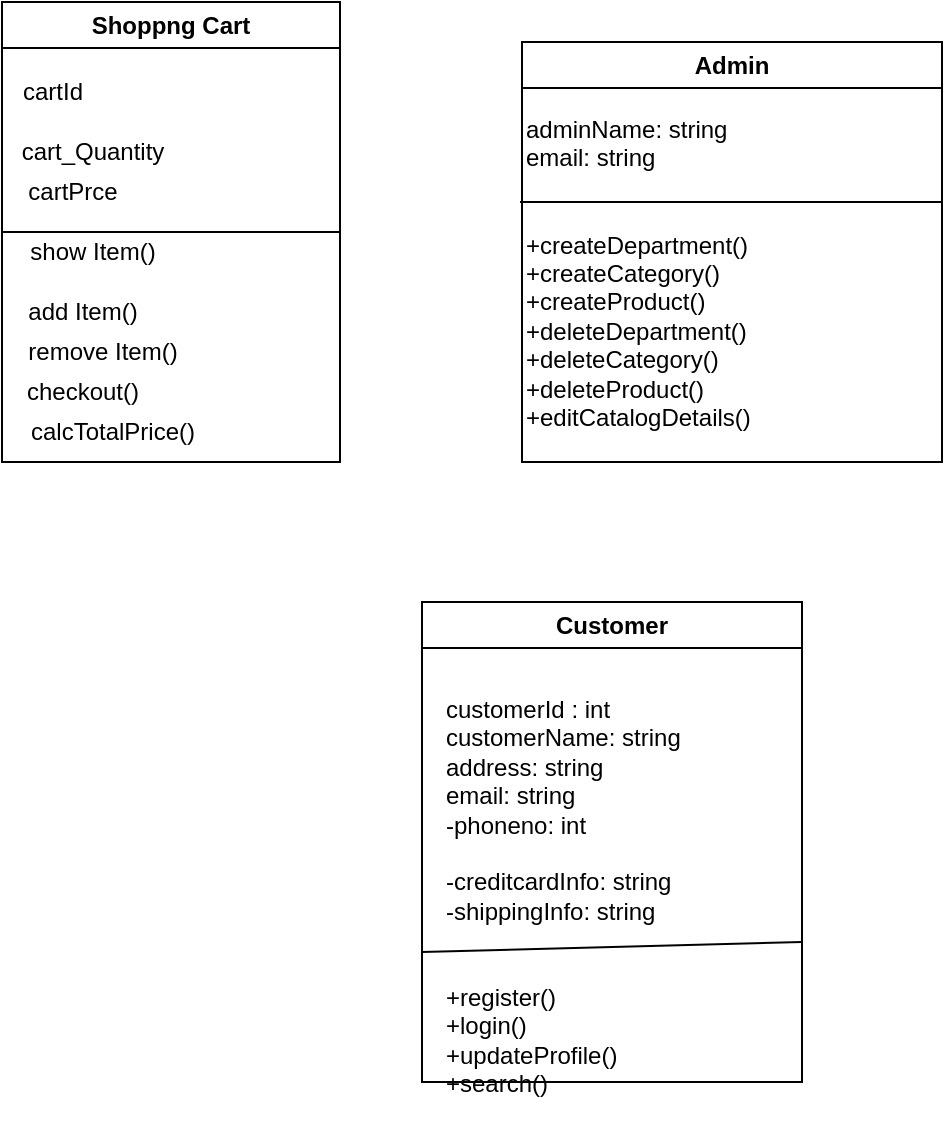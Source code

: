 <mxfile version="21.1.7" type="device">
  <diagram name="Page-1" id="Q_NLSAYgS1TD1FtzC5sk">
    <mxGraphModel dx="1050" dy="558" grid="1" gridSize="10" guides="1" tooltips="1" connect="1" arrows="1" fold="1" page="1" pageScale="1" pageWidth="850" pageHeight="1100" math="0" shadow="0">
      <root>
        <mxCell id="0" />
        <mxCell id="1" parent="0" />
        <mxCell id="8WrpZYbNXLEYwCHwa77f-1" value="Shoppng Cart" style="swimlane;whiteSpace=wrap;html=1;startSize=23;" parent="1" vertex="1">
          <mxGeometry x="100" y="230" width="169" height="230" as="geometry" />
        </mxCell>
        <mxCell id="8WrpZYbNXLEYwCHwa77f-2" value="cartId" style="text;html=1;align=center;verticalAlign=middle;resizable=0;points=[];autosize=1;strokeColor=none;fillColor=none;" parent="8WrpZYbNXLEYwCHwa77f-1" vertex="1">
          <mxGeometry y="30" width="50" height="30" as="geometry" />
        </mxCell>
        <mxCell id="8WrpZYbNXLEYwCHwa77f-3" value="cart_Quantity" style="text;html=1;align=center;verticalAlign=middle;resizable=0;points=[];autosize=1;strokeColor=none;fillColor=none;" parent="8WrpZYbNXLEYwCHwa77f-1" vertex="1">
          <mxGeometry y="60" width="90" height="30" as="geometry" />
        </mxCell>
        <mxCell id="8WrpZYbNXLEYwCHwa77f-4" value="cartPrce" style="text;html=1;align=center;verticalAlign=middle;resizable=0;points=[];autosize=1;strokeColor=none;fillColor=none;" parent="8WrpZYbNXLEYwCHwa77f-1" vertex="1">
          <mxGeometry y="80" width="70" height="30" as="geometry" />
        </mxCell>
        <mxCell id="8WrpZYbNXLEYwCHwa77f-6" value="show Item()" style="text;html=1;align=center;verticalAlign=middle;resizable=0;points=[];autosize=1;strokeColor=none;fillColor=none;" parent="8WrpZYbNXLEYwCHwa77f-1" vertex="1">
          <mxGeometry y="110" width="90" height="30" as="geometry" />
        </mxCell>
        <mxCell id="8WrpZYbNXLEYwCHwa77f-9" value="add Item()" style="text;html=1;align=center;verticalAlign=middle;resizable=0;points=[];autosize=1;strokeColor=none;fillColor=none;" parent="8WrpZYbNXLEYwCHwa77f-1" vertex="1">
          <mxGeometry y="140" width="80" height="30" as="geometry" />
        </mxCell>
        <mxCell id="8WrpZYbNXLEYwCHwa77f-11" value="checkout()" style="text;html=1;align=center;verticalAlign=middle;resizable=0;points=[];autosize=1;strokeColor=none;fillColor=none;" parent="8WrpZYbNXLEYwCHwa77f-1" vertex="1">
          <mxGeometry y="180" width="80" height="30" as="geometry" />
        </mxCell>
        <mxCell id="8WrpZYbNXLEYwCHwa77f-12" value="calcTotalPrice()" style="text;html=1;align=center;verticalAlign=middle;resizable=0;points=[];autosize=1;strokeColor=none;fillColor=none;" parent="8WrpZYbNXLEYwCHwa77f-1" vertex="1">
          <mxGeometry y="200" width="110" height="30" as="geometry" />
        </mxCell>
        <mxCell id="8WrpZYbNXLEYwCHwa77f-10" value="remove Item()" style="text;html=1;align=center;verticalAlign=middle;resizable=0;points=[];autosize=1;strokeColor=none;fillColor=none;" parent="8WrpZYbNXLEYwCHwa77f-1" vertex="1">
          <mxGeometry y="160" width="100" height="30" as="geometry" />
        </mxCell>
        <mxCell id="8WrpZYbNXLEYwCHwa77f-5" value="" style="endArrow=none;html=1;rounded=0;exitX=0;exitY=0.5;exitDx=0;exitDy=0;entryX=1;entryY=0.5;entryDx=0;entryDy=0;" parent="1" source="8WrpZYbNXLEYwCHwa77f-1" target="8WrpZYbNXLEYwCHwa77f-1" edge="1">
          <mxGeometry width="50" height="50" relative="1" as="geometry">
            <mxPoint x="120" y="370" as="sourcePoint" />
            <mxPoint x="330" y="365" as="targetPoint" />
          </mxGeometry>
        </mxCell>
        <mxCell id="3aTes2nb6qmYe6u0vsVm-5" value="Admin" style="swimlane;whiteSpace=wrap;html=1;" vertex="1" parent="1">
          <mxGeometry x="360" y="250" width="210" height="210" as="geometry" />
        </mxCell>
        <mxCell id="3aTes2nb6qmYe6u0vsVm-3" value="adminName: string&lt;br&gt;email: string&lt;br&gt;&lt;br&gt;&lt;br&gt;+createDepartment()&lt;br&gt;+createCategory()&lt;br&gt;+createProduct()&lt;br&gt;+deleteDepartment()&lt;br&gt;+deleteCategory()&lt;br&gt;+deleteProduct()&lt;br&gt;+editCatalogDetails()" style="text;whiteSpace=wrap;html=1;" vertex="1" parent="3aTes2nb6qmYe6u0vsVm-5">
          <mxGeometry y="30" width="210" height="180" as="geometry" />
        </mxCell>
        <mxCell id="3aTes2nb6qmYe6u0vsVm-10" value="" style="endArrow=none;html=1;rounded=0;entryX=1.006;entryY=0.303;entryDx=0;entryDy=0;entryPerimeter=0;" edge="1" parent="3aTes2nb6qmYe6u0vsVm-5">
          <mxGeometry width="50" height="50" relative="1" as="geometry">
            <mxPoint x="-1" y="80" as="sourcePoint" />
            <mxPoint x="210" y="80" as="targetPoint" />
            <Array as="points">
              <mxPoint x="59" y="80" />
            </Array>
          </mxGeometry>
        </mxCell>
        <mxCell id="3aTes2nb6qmYe6u0vsVm-13" value="Customer" style="swimlane;whiteSpace=wrap;html=1;" vertex="1" parent="1">
          <mxGeometry x="310" y="530" width="190" height="240" as="geometry" />
        </mxCell>
        <mxCell id="3aTes2nb6qmYe6u0vsVm-12" value="customerId : int&lt;br&gt;customerName: string&lt;br&gt;address: string&lt;br&gt;email: string &lt;br&gt;-phoneno: int&lt;br&gt;&lt;br&gt;-creditcardInfo: string &lt;br&gt;-shippingInfo: string&lt;br&gt;&lt;br&gt;&lt;br&gt;+register()&lt;br&gt;+login()&lt;br&gt;+updateProfile()&lt;br&gt;+search()" style="text;whiteSpace=wrap;html=1;" vertex="1" parent="3aTes2nb6qmYe6u0vsVm-13">
          <mxGeometry x="10" y="40" width="250" height="220" as="geometry" />
        </mxCell>
        <mxCell id="3aTes2nb6qmYe6u0vsVm-20" value="" style="endArrow=none;html=1;rounded=0;" edge="1" parent="3aTes2nb6qmYe6u0vsVm-13">
          <mxGeometry width="50" height="50" relative="1" as="geometry">
            <mxPoint y="175" as="sourcePoint" />
            <mxPoint x="190" y="170" as="targetPoint" />
          </mxGeometry>
        </mxCell>
      </root>
    </mxGraphModel>
  </diagram>
</mxfile>
